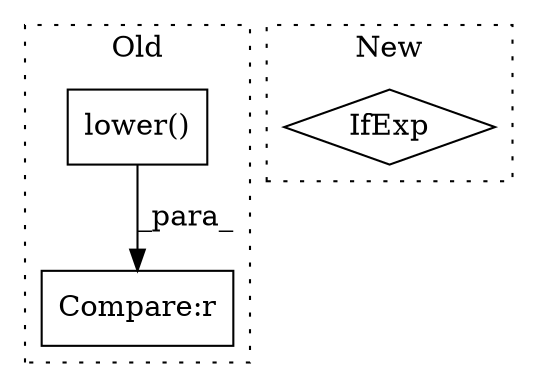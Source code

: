 digraph G {
subgraph cluster0 {
1 [label="lower()" a="75" s="1215" l="19" shape="box"];
3 [label="Compare:r" a="40" s="1215" l="47" shape="box"];
label = "Old";
style="dotted";
}
subgraph cluster1 {
2 [label="IfExp" a="51" s="1105,1136" l="20,22" shape="diamond"];
label = "New";
style="dotted";
}
1 -> 3 [label="_para_"];
}